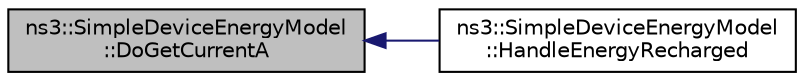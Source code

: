 digraph "ns3::SimpleDeviceEnergyModel::DoGetCurrentA"
{
  edge [fontname="Helvetica",fontsize="10",labelfontname="Helvetica",labelfontsize="10"];
  node [fontname="Helvetica",fontsize="10",shape=record];
  rankdir="LR";
  Node1 [label="ns3::SimpleDeviceEnergyModel\l::DoGetCurrentA",height=0.2,width=0.4,color="black", fillcolor="grey75", style="filled", fontcolor="black"];
  Node1 -> Node2 [dir="back",color="midnightblue",fontsize="10",style="solid"];
  Node2 [label="ns3::SimpleDeviceEnergyModel\l::HandleEnergyRecharged",height=0.2,width=0.4,color="black", fillcolor="white", style="filled",URL="$d4/dca/classns3_1_1SimpleDeviceEnergyModel.html#a7f7688698b6da2afbb2a2ba945cff41d",tooltip="Handles energy recharged. "];
}
